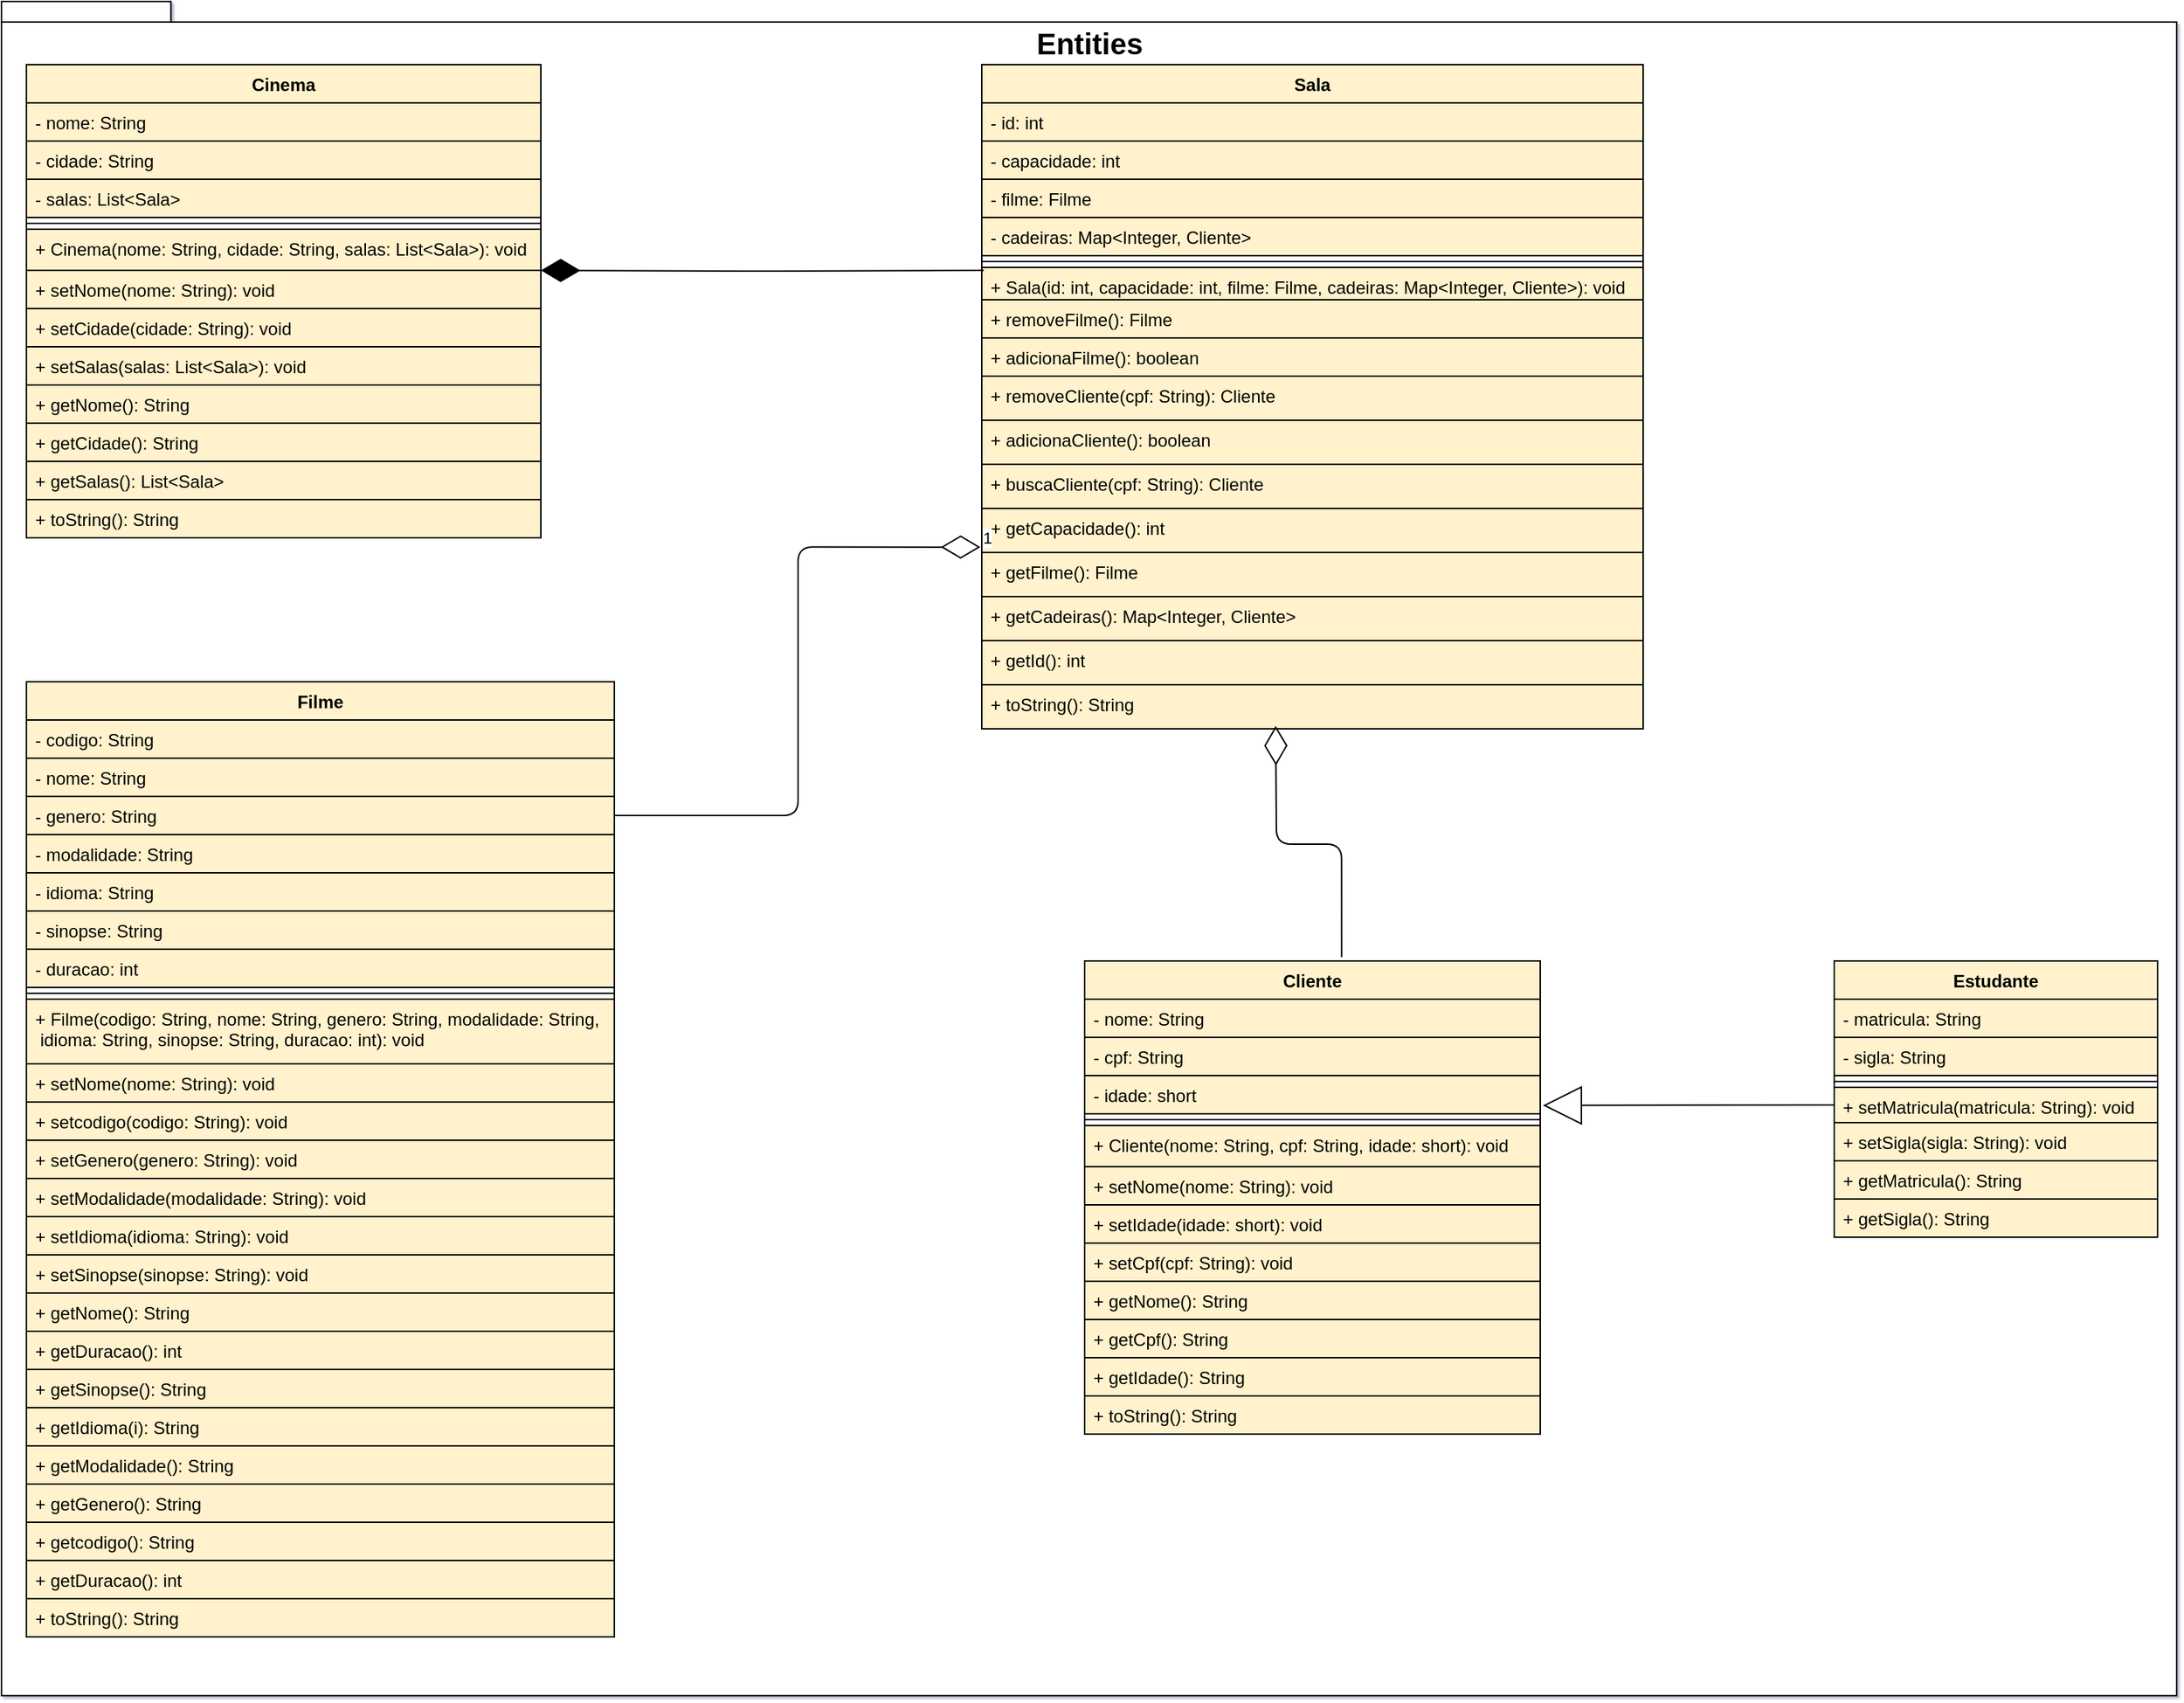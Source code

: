 <mxfile>
    <diagram id="0D2AwkG7d8j1suygumKX" name="Page-1">
        <mxGraphModel dx="1456" dy="2417" grid="0" gridSize="10" guides="0" tooltips="1" connect="1" arrows="1" fold="1" page="1" pageScale="1" pageWidth="827" pageHeight="1169" background="#FFFFFF" math="0" shadow="1">
            <root>
                <mxCell id="0"/>
                <mxCell id="1" parent="0"/>
                <mxCell id="122" value="&lt;font style=&quot;font-size: 20px&quot;&gt;Entities&lt;/font&gt;" style="shape=folder;fontStyle=1;spacingTop=10;tabWidth=40;tabHeight=14;tabPosition=left;html=1;strokeColor=#000000;strokeWidth=1;verticalAlign=top;align=center;" vertex="1" parent="1">
                    <mxGeometry x="33" y="-3" width="1480" height="1153" as="geometry"/>
                </mxCell>
                <mxCell id="3" value="Cinema" style="swimlane;fontStyle=1;align=center;verticalAlign=top;childLayout=stackLayout;horizontal=1;startSize=26;horizontalStack=0;resizeParent=1;resizeParentMax=0;resizeLast=0;collapsible=1;marginBottom=0;fillColor=#fff2cc;strokeColor=#000000;" parent="1" vertex="1">
                    <mxGeometry x="50" y="40" width="350" height="322" as="geometry"/>
                </mxCell>
                <mxCell id="4" value="- nome: String" style="text;align=left;verticalAlign=top;spacingLeft=4;spacingRight=4;overflow=hidden;rotatable=0;points=[[0,0.5],[1,0.5]];portConstraint=eastwest;fillColor=#fff2cc;strokeColor=#000000;" parent="3" vertex="1">
                    <mxGeometry y="26" width="350" height="26" as="geometry"/>
                </mxCell>
                <mxCell id="12" value="- cidade: String" style="text;align=left;verticalAlign=top;spacingLeft=4;spacingRight=4;overflow=hidden;rotatable=0;points=[[0,0.5],[1,0.5]];portConstraint=eastwest;fillColor=#fff2cc;strokeColor=#000000;" parent="3" vertex="1">
                    <mxGeometry y="52" width="350" height="26" as="geometry"/>
                </mxCell>
                <mxCell id="11" value="- salas: List&lt;Sala&gt;" style="text;align=left;verticalAlign=top;spacingLeft=4;spacingRight=4;overflow=hidden;rotatable=0;points=[[0,0.5],[1,0.5]];portConstraint=eastwest;fillColor=#fff2cc;strokeColor=#000000;" parent="3" vertex="1">
                    <mxGeometry y="78" width="350" height="26" as="geometry"/>
                </mxCell>
                <mxCell id="5" value="" style="line;strokeWidth=1;align=left;verticalAlign=middle;spacingTop=-1;spacingLeft=3;spacingRight=3;rotatable=0;labelPosition=right;points=[];portConstraint=eastwest;fillColor=#fff2cc;strokeColor=#000000;" parent="3" vertex="1">
                    <mxGeometry y="104" width="350" height="8" as="geometry"/>
                </mxCell>
                <mxCell id="6" value="+ Cinema(nome: String, cidade: String, salas: List&lt;Sala&gt;): void" style="text;align=left;verticalAlign=top;spacingLeft=4;spacingRight=4;overflow=hidden;rotatable=0;points=[[0,0.5],[1,0.5]];portConstraint=eastwest;fillColor=#fff2cc;strokeColor=#000000;" parent="3" vertex="1">
                    <mxGeometry y="112" width="350" height="28" as="geometry"/>
                </mxCell>
                <mxCell id="63" value="+ setNome(nome: String): void" style="text;align=left;verticalAlign=top;spacingLeft=4;spacingRight=4;overflow=hidden;rotatable=0;points=[[0,0.5],[1,0.5]];portConstraint=eastwest;fillColor=#fff2cc;strokeColor=#000000;" parent="3" vertex="1">
                    <mxGeometry y="140" width="350" height="26" as="geometry"/>
                </mxCell>
                <mxCell id="13" value="+ setCidade(cidade: String): void" style="text;align=left;verticalAlign=top;spacingLeft=4;spacingRight=4;overflow=hidden;rotatable=0;points=[[0,0.5],[1,0.5]];portConstraint=eastwest;fillColor=#fff2cc;strokeColor=#000000;" parent="3" vertex="1">
                    <mxGeometry y="166" width="350" height="26" as="geometry"/>
                </mxCell>
                <mxCell id="14" value="+ setSalas(salas: List&lt;Sala&gt;): void" style="text;align=left;verticalAlign=top;spacingLeft=4;spacingRight=4;overflow=hidden;rotatable=0;points=[[0,0.5],[1,0.5]];portConstraint=eastwest;fillColor=#fff2cc;strokeColor=#000000;" parent="3" vertex="1">
                    <mxGeometry y="192" width="350" height="26" as="geometry"/>
                </mxCell>
                <mxCell id="15" value="+ getNome(): String" style="text;align=left;verticalAlign=top;spacingLeft=4;spacingRight=4;overflow=hidden;rotatable=0;points=[[0,0.5],[1,0.5]];portConstraint=eastwest;fillColor=#fff2cc;strokeColor=#000000;" parent="3" vertex="1">
                    <mxGeometry y="218" width="350" height="26" as="geometry"/>
                </mxCell>
                <mxCell id="16" value="+ getCidade(): String" style="text;align=left;verticalAlign=top;spacingLeft=4;spacingRight=4;overflow=hidden;rotatable=0;points=[[0,0.5],[1,0.5]];portConstraint=eastwest;fillColor=#fff2cc;strokeColor=#000000;" parent="3" vertex="1">
                    <mxGeometry y="244" width="350" height="26" as="geometry"/>
                </mxCell>
                <mxCell id="17" value="+ getSalas(): List&lt;Sala&gt;" style="text;align=left;verticalAlign=top;spacingLeft=4;spacingRight=4;overflow=hidden;rotatable=0;points=[[0,0.5],[1,0.5]];portConstraint=eastwest;fillColor=#fff2cc;strokeColor=#000000;" parent="3" vertex="1">
                    <mxGeometry y="270" width="350" height="26" as="geometry"/>
                </mxCell>
                <mxCell id="37" value="+ toString(): String" style="text;align=left;verticalAlign=top;spacingLeft=4;spacingRight=4;overflow=hidden;rotatable=0;points=[[0,0.5],[1,0.5]];portConstraint=eastwest;fillColor=#fff2cc;strokeColor=#000000;" parent="3" vertex="1">
                    <mxGeometry y="296" width="350" height="26" as="geometry"/>
                </mxCell>
                <mxCell id="22" value="Sala" style="swimlane;fontStyle=1;align=center;verticalAlign=top;childLayout=stackLayout;horizontal=1;startSize=26;horizontalStack=0;resizeParent=1;resizeParentMax=0;resizeLast=0;collapsible=1;marginBottom=0;fillColor=#fff2cc;strokeColor=#000000;" parent="1" vertex="1">
                    <mxGeometry x="700" y="40" width="450" height="452" as="geometry"/>
                </mxCell>
                <mxCell id="23" value="- id: int" style="text;align=left;verticalAlign=top;spacingLeft=4;spacingRight=4;overflow=hidden;rotatable=0;points=[[0,0.5],[1,0.5]];portConstraint=eastwest;fillColor=#fff2cc;strokeColor=#000000;" parent="22" vertex="1">
                    <mxGeometry y="26" width="450" height="26" as="geometry"/>
                </mxCell>
                <mxCell id="29" value="- capacidade: int " style="text;align=left;verticalAlign=top;spacingLeft=4;spacingRight=4;overflow=hidden;rotatable=0;points=[[0,0.5],[1,0.5]];portConstraint=eastwest;fillColor=#fff2cc;strokeColor=#000000;" parent="22" vertex="1">
                    <mxGeometry y="52" width="450" height="26" as="geometry"/>
                </mxCell>
                <mxCell id="28" value="- filme: Filme" style="text;align=left;verticalAlign=top;spacingLeft=4;spacingRight=4;overflow=hidden;rotatable=0;points=[[0,0.5],[1,0.5]];portConstraint=eastwest;fillColor=#fff2cc;strokeColor=#000000;" parent="22" vertex="1">
                    <mxGeometry y="78" width="450" height="26" as="geometry"/>
                </mxCell>
                <mxCell id="27" value="- cadeiras: Map&lt;Integer, Cliente&gt;" style="text;align=left;verticalAlign=top;spacingLeft=4;spacingRight=4;overflow=hidden;rotatable=0;points=[[0,0.5],[1,0.5]];portConstraint=eastwest;fillColor=#fff2cc;strokeColor=#000000;" parent="22" vertex="1">
                    <mxGeometry y="104" width="450" height="26" as="geometry"/>
                </mxCell>
                <mxCell id="24" value="" style="line;strokeWidth=1;align=left;verticalAlign=middle;spacingTop=-1;spacingLeft=3;spacingRight=3;rotatable=0;labelPosition=right;points=[];portConstraint=eastwest;fillColor=#fff2cc;strokeColor=#000000;" parent="22" vertex="1">
                    <mxGeometry y="130" width="450" height="8" as="geometry"/>
                </mxCell>
                <mxCell id="25" value="+ Sala(id: int, capacidade: int, filme: Filme, cadeiras: Map&lt;Integer, Cliente&gt;): void" style="text;align=left;verticalAlign=top;spacingLeft=4;spacingRight=4;overflow=hidden;rotatable=0;points=[[0,0.5],[1,0.5]];portConstraint=eastwest;fillColor=#fff2cc;strokeColor=#000000;" parent="22" vertex="1">
                    <mxGeometry y="138" width="450" height="22" as="geometry"/>
                </mxCell>
                <mxCell id="65" value="+ removeFilme(): Filme" style="text;align=left;verticalAlign=top;spacingLeft=4;spacingRight=4;overflow=hidden;rotatable=0;points=[[0,0.5],[1,0.5]];portConstraint=eastwest;fillColor=#fff2cc;strokeColor=#000000;" parent="22" vertex="1">
                    <mxGeometry y="160" width="450" height="26" as="geometry"/>
                </mxCell>
                <mxCell id="30" value="+ adicionaFilme(): boolean" style="text;align=left;verticalAlign=top;spacingLeft=4;spacingRight=4;overflow=hidden;rotatable=0;points=[[0,0.5],[1,0.5]];portConstraint=eastwest;fillColor=#fff2cc;strokeColor=#000000;" parent="22" vertex="1">
                    <mxGeometry y="186" width="450" height="26" as="geometry"/>
                </mxCell>
                <mxCell id="31" value="+ removeCliente(cpf: String): Cliente" style="text;align=left;verticalAlign=top;spacingLeft=4;spacingRight=4;overflow=hidden;rotatable=0;points=[[0,0.5],[1,0.5]];portConstraint=eastwest;fillColor=#fff2cc;strokeColor=#000000;" parent="22" vertex="1">
                    <mxGeometry y="212" width="450" height="30" as="geometry"/>
                </mxCell>
                <mxCell id="32" value="+ adicionaCliente(): boolean" style="text;align=left;verticalAlign=top;spacingLeft=4;spacingRight=4;overflow=hidden;rotatable=0;points=[[0,0.5],[1,0.5]];portConstraint=eastwest;fillColor=#fff2cc;strokeColor=#000000;" parent="22" vertex="1">
                    <mxGeometry y="242" width="450" height="30" as="geometry"/>
                </mxCell>
                <mxCell id="33" value="+ buscaCliente(cpf: String): Cliente" style="text;align=left;verticalAlign=top;spacingLeft=4;spacingRight=4;overflow=hidden;rotatable=0;points=[[0,0.5],[1,0.5]];portConstraint=eastwest;fillColor=#fff2cc;strokeColor=#000000;" parent="22" vertex="1">
                    <mxGeometry y="272" width="450" height="30" as="geometry"/>
                </mxCell>
                <mxCell id="34" value="+ getCapacidade(): int" style="text;align=left;verticalAlign=top;spacingLeft=4;spacingRight=4;overflow=hidden;rotatable=0;points=[[0,0.5],[1,0.5]];portConstraint=eastwest;fillColor=#fff2cc;strokeColor=#000000;" parent="22" vertex="1">
                    <mxGeometry y="302" width="450" height="30" as="geometry"/>
                </mxCell>
                <mxCell id="35" value="+ getFilme(): Filme" style="text;align=left;verticalAlign=top;spacingLeft=4;spacingRight=4;overflow=hidden;rotatable=0;points=[[0,0.5],[1,0.5]];portConstraint=eastwest;fillColor=#fff2cc;strokeColor=#000000;" parent="22" vertex="1">
                    <mxGeometry y="332" width="450" height="30" as="geometry"/>
                </mxCell>
                <mxCell id="36" value="+ getCadeiras(): Map&lt;Integer, Cliente&gt;" style="text;align=left;verticalAlign=top;spacingLeft=4;spacingRight=4;overflow=hidden;rotatable=0;points=[[0,0.5],[1,0.5]];portConstraint=eastwest;fillColor=#fff2cc;strokeColor=#000000;" parent="22" vertex="1">
                    <mxGeometry y="362" width="450" height="30" as="geometry"/>
                </mxCell>
                <mxCell id="38" value="+ getId(): int" style="text;align=left;verticalAlign=top;spacingLeft=4;spacingRight=4;overflow=hidden;rotatable=0;points=[[0,0.5],[1,0.5]];portConstraint=eastwest;fillColor=#fff2cc;strokeColor=#000000;" parent="22" vertex="1">
                    <mxGeometry y="392" width="450" height="30" as="geometry"/>
                </mxCell>
                <mxCell id="39" value="+ toString(): String" style="text;align=left;verticalAlign=top;spacingLeft=4;spacingRight=4;overflow=hidden;rotatable=0;points=[[0,0.5],[1,0.5]];portConstraint=eastwest;fillColor=#fff2cc;strokeColor=#000000;" parent="22" vertex="1">
                    <mxGeometry y="422" width="450" height="30" as="geometry"/>
                </mxCell>
                <mxCell id="48" value="Cliente" style="swimlane;fontStyle=1;align=center;verticalAlign=top;childLayout=stackLayout;horizontal=1;startSize=26;horizontalStack=0;resizeParent=1;resizeParentMax=0;resizeLast=0;collapsible=1;marginBottom=0;fillColor=#fff2cc;strokeColor=#000000;" parent="1" vertex="1">
                    <mxGeometry x="770" y="650" width="310" height="322" as="geometry"/>
                </mxCell>
                <mxCell id="49" value="- nome: String" style="text;align=left;verticalAlign=top;spacingLeft=4;spacingRight=4;overflow=hidden;rotatable=0;points=[[0,0.5],[1,0.5]];portConstraint=eastwest;fillColor=#fff2cc;strokeColor=#000000;" parent="48" vertex="1">
                    <mxGeometry y="26" width="310" height="26" as="geometry"/>
                </mxCell>
                <mxCell id="50" value="- cpf: String" style="text;align=left;verticalAlign=top;spacingLeft=4;spacingRight=4;overflow=hidden;rotatable=0;points=[[0,0.5],[1,0.5]];portConstraint=eastwest;fillColor=#fff2cc;strokeColor=#000000;" parent="48" vertex="1">
                    <mxGeometry y="52" width="310" height="26" as="geometry"/>
                </mxCell>
                <mxCell id="60" value="- idade: short" style="text;align=left;verticalAlign=top;spacingLeft=4;spacingRight=4;overflow=hidden;rotatable=0;points=[[0,0.5],[1,0.5]];portConstraint=eastwest;fillColor=#fff2cc;strokeColor=#000000;" parent="48" vertex="1">
                    <mxGeometry y="78" width="310" height="26" as="geometry"/>
                </mxCell>
                <mxCell id="52" value="" style="line;strokeWidth=1;align=left;verticalAlign=middle;spacingTop=-1;spacingLeft=3;spacingRight=3;rotatable=0;labelPosition=right;points=[];portConstraint=eastwest;fillColor=#fff2cc;strokeColor=#000000;" parent="48" vertex="1">
                    <mxGeometry y="104" width="310" height="8" as="geometry"/>
                </mxCell>
                <mxCell id="64" value="+ Cliente(nome: String, cpf: String, idade: short): void" style="text;align=left;verticalAlign=top;spacingLeft=4;spacingRight=4;overflow=hidden;rotatable=0;points=[[0,0.5],[1,0.5]];portConstraint=eastwest;fillColor=#fff2cc;strokeColor=#000000;" parent="48" vertex="1">
                    <mxGeometry y="112" width="310" height="28" as="geometry"/>
                </mxCell>
                <mxCell id="53" value="+ setNome(nome: String): void" style="text;align=left;verticalAlign=top;spacingLeft=4;spacingRight=4;overflow=hidden;rotatable=0;points=[[0,0.5],[1,0.5]];portConstraint=eastwest;fillColor=#fff2cc;strokeColor=#000000;" parent="48" vertex="1">
                    <mxGeometry y="140" width="310" height="26" as="geometry"/>
                </mxCell>
                <mxCell id="55" value="+ setIdade(idade: short): void" style="text;align=left;verticalAlign=top;spacingLeft=4;spacingRight=4;overflow=hidden;rotatable=0;points=[[0,0.5],[1,0.5]];portConstraint=eastwest;fillColor=#fff2cc;strokeColor=#000000;" parent="48" vertex="1">
                    <mxGeometry y="166" width="310" height="26" as="geometry"/>
                </mxCell>
                <mxCell id="61" value="+ setCpf(cpf: String): void" style="text;align=left;verticalAlign=top;spacingLeft=4;spacingRight=4;overflow=hidden;rotatable=0;points=[[0,0.5],[1,0.5]];portConstraint=eastwest;fillColor=#fff2cc;strokeColor=#000000;" parent="48" vertex="1">
                    <mxGeometry y="192" width="310" height="26" as="geometry"/>
                </mxCell>
                <mxCell id="56" value="+ getNome(): String" style="text;align=left;verticalAlign=top;spacingLeft=4;spacingRight=4;overflow=hidden;rotatable=0;points=[[0,0.5],[1,0.5]];portConstraint=eastwest;fillColor=#fff2cc;strokeColor=#000000;" parent="48" vertex="1">
                    <mxGeometry y="218" width="310" height="26" as="geometry"/>
                </mxCell>
                <mxCell id="54" value="+ getCpf(): String" style="text;align=left;verticalAlign=top;spacingLeft=4;spacingRight=4;overflow=hidden;rotatable=0;points=[[0,0.5],[1,0.5]];portConstraint=eastwest;fillColor=#fff2cc;strokeColor=#000000;" parent="48" vertex="1">
                    <mxGeometry y="244" width="310" height="26" as="geometry"/>
                </mxCell>
                <mxCell id="62" value="+ getIdade(): String" style="text;align=left;verticalAlign=top;spacingLeft=4;spacingRight=4;overflow=hidden;rotatable=0;points=[[0,0.5],[1,0.5]];portConstraint=eastwest;fillColor=#fff2cc;strokeColor=#000000;" parent="48" vertex="1">
                    <mxGeometry y="270" width="310" height="26" as="geometry"/>
                </mxCell>
                <mxCell id="59" value="+ toString(): String" style="text;align=left;verticalAlign=top;spacingLeft=4;spacingRight=4;overflow=hidden;rotatable=0;points=[[0,0.5],[1,0.5]];portConstraint=eastwest;fillColor=#fff2cc;strokeColor=#000000;" parent="48" vertex="1">
                    <mxGeometry y="296" width="310" height="26" as="geometry"/>
                </mxCell>
                <mxCell id="71" value="Filme" style="swimlane;fontStyle=1;align=center;verticalAlign=top;childLayout=stackLayout;horizontal=1;startSize=26;horizontalStack=0;resizeParent=1;resizeParentMax=0;resizeLast=0;collapsible=1;marginBottom=0;fillColor=#fff2cc;strokeColor=#000000;" parent="1" vertex="1">
                    <mxGeometry x="50" y="460" width="400" height="650" as="geometry"/>
                </mxCell>
                <mxCell id="74" value="- codigo: String" style="text;align=left;verticalAlign=top;spacingLeft=4;spacingRight=4;overflow=hidden;rotatable=0;points=[[0,0.5],[1,0.5]];portConstraint=eastwest;fillColor=#fff2cc;strokeColor=#000000;" parent="71" vertex="1">
                    <mxGeometry y="26" width="400" height="26" as="geometry"/>
                </mxCell>
                <mxCell id="72" value="- nome: String" style="text;align=left;verticalAlign=top;spacingLeft=4;spacingRight=4;overflow=hidden;rotatable=0;points=[[0,0.5],[1,0.5]];portConstraint=eastwest;fillColor=#fff2cc;strokeColor=#000000;" parent="71" vertex="1">
                    <mxGeometry y="52" width="400" height="26" as="geometry"/>
                </mxCell>
                <mxCell id="73" value="- genero: String" style="text;align=left;verticalAlign=top;spacingLeft=4;spacingRight=4;overflow=hidden;rotatable=0;points=[[0,0.5],[1,0.5]];portConstraint=eastwest;fillColor=#fff2cc;strokeColor=#000000;" parent="71" vertex="1">
                    <mxGeometry y="78" width="400" height="26" as="geometry"/>
                </mxCell>
                <mxCell id="84" value="- modalidade: String" style="text;align=left;verticalAlign=top;spacingLeft=4;spacingRight=4;overflow=hidden;rotatable=0;points=[[0,0.5],[1,0.5]];portConstraint=eastwest;fillColor=#fff2cc;strokeColor=#000000;" parent="71" vertex="1">
                    <mxGeometry y="104" width="400" height="26" as="geometry"/>
                </mxCell>
                <mxCell id="85" value="- idioma: String" style="text;align=left;verticalAlign=top;spacingLeft=4;spacingRight=4;overflow=hidden;rotatable=0;points=[[0,0.5],[1,0.5]];portConstraint=eastwest;fillColor=#fff2cc;strokeColor=#000000;" parent="71" vertex="1">
                    <mxGeometry y="130" width="400" height="26" as="geometry"/>
                </mxCell>
                <mxCell id="86" value="- sinopse: String" style="text;align=left;verticalAlign=top;spacingLeft=4;spacingRight=4;overflow=hidden;rotatable=0;points=[[0,0.5],[1,0.5]];portConstraint=eastwest;fillColor=#fff2cc;strokeColor=#000000;" parent="71" vertex="1">
                    <mxGeometry y="156" width="400" height="26" as="geometry"/>
                </mxCell>
                <mxCell id="87" value="- duracao: int" style="text;align=left;verticalAlign=top;spacingLeft=4;spacingRight=4;overflow=hidden;rotatable=0;points=[[0,0.5],[1,0.5]];portConstraint=eastwest;fillColor=#fff2cc;strokeColor=#000000;" parent="71" vertex="1">
                    <mxGeometry y="182" width="400" height="26" as="geometry"/>
                </mxCell>
                <mxCell id="75" value="" style="line;strokeWidth=1;align=left;verticalAlign=middle;spacingTop=-1;spacingLeft=3;spacingRight=3;rotatable=0;labelPosition=right;points=[];portConstraint=eastwest;fillColor=#fff2cc;strokeColor=#000000;" parent="71" vertex="1">
                    <mxGeometry y="208" width="400" height="8" as="geometry"/>
                </mxCell>
                <mxCell id="76" value="+ Filme(codigo: String, nome: String, genero: String, modalidade: String,&#10; idioma: String, sinopse: String, duracao: int): void" style="text;align=left;verticalAlign=top;spacingLeft=4;spacingRight=4;overflow=hidden;rotatable=0;points=[[0,0.5],[1,0.5]];portConstraint=eastwest;fillColor=#fff2cc;strokeColor=#000000;" parent="71" vertex="1">
                    <mxGeometry y="216" width="400" height="44" as="geometry"/>
                </mxCell>
                <mxCell id="77" value="+ setNome(nome: String): void" style="text;align=left;verticalAlign=top;spacingLeft=4;spacingRight=4;overflow=hidden;rotatable=0;points=[[0,0.5],[1,0.5]];portConstraint=eastwest;fillColor=#fff2cc;strokeColor=#000000;" parent="71" vertex="1">
                    <mxGeometry y="260" width="400" height="26" as="geometry"/>
                </mxCell>
                <mxCell id="78" value="+ setcodigo(codigo: String): void" style="text;align=left;verticalAlign=top;spacingLeft=4;spacingRight=4;overflow=hidden;rotatable=0;points=[[0,0.5],[1,0.5]];portConstraint=eastwest;fillColor=#fff2cc;strokeColor=#000000;" parent="71" vertex="1">
                    <mxGeometry y="286" width="400" height="26" as="geometry"/>
                </mxCell>
                <mxCell id="79" value="+ setGenero(genero: String): void" style="text;align=left;verticalAlign=top;spacingLeft=4;spacingRight=4;overflow=hidden;rotatable=0;points=[[0,0.5],[1,0.5]];portConstraint=eastwest;fillColor=#fff2cc;strokeColor=#000000;" parent="71" vertex="1">
                    <mxGeometry y="312" width="400" height="26" as="geometry"/>
                </mxCell>
                <mxCell id="88" value="+ setModalidade(modalidade: String): void" style="text;align=left;verticalAlign=top;spacingLeft=4;spacingRight=4;overflow=hidden;rotatable=0;points=[[0,0.5],[1,0.5]];portConstraint=eastwest;fillColor=#fff2cc;strokeColor=#000000;" parent="71" vertex="1">
                    <mxGeometry y="338" width="400" height="26" as="geometry"/>
                </mxCell>
                <mxCell id="89" value="+ setIdioma(idioma: String): void" style="text;align=left;verticalAlign=top;spacingLeft=4;spacingRight=4;overflow=hidden;rotatable=0;points=[[0,0.5],[1,0.5]];portConstraint=eastwest;fillColor=#fff2cc;strokeColor=#000000;" parent="71" vertex="1">
                    <mxGeometry y="364" width="400" height="26" as="geometry"/>
                </mxCell>
                <mxCell id="80" value="+ setSinopse(sinopse: String): void" style="text;align=left;verticalAlign=top;spacingLeft=4;spacingRight=4;overflow=hidden;rotatable=0;points=[[0,0.5],[1,0.5]];portConstraint=eastwest;fillColor=#fff2cc;strokeColor=#000000;" parent="71" vertex="1">
                    <mxGeometry y="390" width="400" height="26" as="geometry"/>
                </mxCell>
                <mxCell id="91" value="+ getNome(): String" style="text;align=left;verticalAlign=top;spacingLeft=4;spacingRight=4;overflow=hidden;rotatable=0;points=[[0,0.5],[1,0.5]];portConstraint=eastwest;fillColor=#fff2cc;strokeColor=#000000;" parent="71" vertex="1">
                    <mxGeometry y="416" width="400" height="26" as="geometry"/>
                </mxCell>
                <mxCell id="97" value="+ getDuracao(): int" style="text;align=left;verticalAlign=top;spacingLeft=4;spacingRight=4;overflow=hidden;rotatable=0;points=[[0,0.5],[1,0.5]];portConstraint=eastwest;fillColor=#fff2cc;strokeColor=#000000;" parent="71" vertex="1">
                    <mxGeometry y="442" width="400" height="26" as="geometry"/>
                </mxCell>
                <mxCell id="96" value="+ getSinopse(): String" style="text;align=left;verticalAlign=top;spacingLeft=4;spacingRight=4;overflow=hidden;rotatable=0;points=[[0,0.5],[1,0.5]];portConstraint=eastwest;fillColor=#fff2cc;strokeColor=#000000;" parent="71" vertex="1">
                    <mxGeometry y="468" width="400" height="26" as="geometry"/>
                </mxCell>
                <mxCell id="95" value="+ getIdioma(i): String" style="text;align=left;verticalAlign=top;spacingLeft=4;spacingRight=4;overflow=hidden;rotatable=0;points=[[0,0.5],[1,0.5]];portConstraint=eastwest;fillColor=#fff2cc;strokeColor=#000000;" parent="71" vertex="1">
                    <mxGeometry y="494" width="400" height="26" as="geometry"/>
                </mxCell>
                <mxCell id="94" value="+ getModalidade(): String" style="text;align=left;verticalAlign=top;spacingLeft=4;spacingRight=4;overflow=hidden;rotatable=0;points=[[0,0.5],[1,0.5]];portConstraint=eastwest;fillColor=#fff2cc;strokeColor=#000000;" parent="71" vertex="1">
                    <mxGeometry y="520" width="400" height="26" as="geometry"/>
                </mxCell>
                <mxCell id="93" value="+ getGenero(): String" style="text;strokeColor=#000000;fillColor=#fff2cc;align=left;verticalAlign=top;spacingLeft=4;spacingRight=4;overflow=hidden;rotatable=0;points=[[0,0.5],[1,0.5]];portConstraint=eastwest;" parent="71" vertex="1">
                    <mxGeometry y="546" width="400" height="26" as="geometry"/>
                </mxCell>
                <mxCell id="92" value="+ getcodigo(): String" style="text;strokeColor=#000000;fillColor=#fff2cc;align=left;verticalAlign=top;spacingLeft=4;spacingRight=4;overflow=hidden;rotatable=0;points=[[0,0.5],[1,0.5]];portConstraint=eastwest;" parent="71" vertex="1">
                    <mxGeometry y="572" width="400" height="26" as="geometry"/>
                </mxCell>
                <mxCell id="90" value="+ getDuracao(): int" style="text;strokeColor=#000000;fillColor=#fff2cc;align=left;verticalAlign=top;spacingLeft=4;spacingRight=4;overflow=hidden;rotatable=0;points=[[0,0.5],[1,0.5]];portConstraint=eastwest;" parent="71" vertex="1">
                    <mxGeometry y="598" width="400" height="26" as="geometry"/>
                </mxCell>
                <mxCell id="98" value="+ toString(): String" style="text;strokeColor=#000000;fillColor=#fff2cc;align=left;verticalAlign=top;spacingLeft=4;spacingRight=4;overflow=hidden;rotatable=0;points=[[0,0.5],[1,0.5]];portConstraint=eastwest;" parent="71" vertex="1">
                    <mxGeometry y="624" width="400" height="26" as="geometry"/>
                </mxCell>
                <mxCell id="99" value="Estudante" style="swimlane;fontStyle=1;align=center;verticalAlign=top;childLayout=stackLayout;horizontal=1;startSize=26;horizontalStack=0;resizeParent=1;resizeParentMax=0;resizeLast=0;collapsible=1;marginBottom=0;fillColor=#fff2cc;strokeColor=#000000;" parent="1" vertex="1">
                    <mxGeometry x="1280" y="650" width="220" height="188" as="geometry"/>
                </mxCell>
                <mxCell id="100" value="- matricula: String" style="text;align=left;verticalAlign=top;spacingLeft=4;spacingRight=4;overflow=hidden;rotatable=0;points=[[0,0.5],[1,0.5]];portConstraint=eastwest;fillColor=#fff2cc;strokeColor=#000000;" parent="99" vertex="1">
                    <mxGeometry y="26" width="220" height="26" as="geometry"/>
                </mxCell>
                <mxCell id="103" value="- sigla: String" style="text;align=left;verticalAlign=top;spacingLeft=4;spacingRight=4;overflow=hidden;rotatable=0;points=[[0,0.5],[1,0.5]];portConstraint=eastwest;fillColor=#fff2cc;strokeColor=#000000;" parent="99" vertex="1">
                    <mxGeometry y="52" width="220" height="26" as="geometry"/>
                </mxCell>
                <mxCell id="101" value="" style="line;strokeWidth=1;align=left;verticalAlign=middle;spacingTop=-1;spacingLeft=3;spacingRight=3;rotatable=0;labelPosition=right;points=[];portConstraint=eastwest;fillColor=#fff2cc;strokeColor=#000000;" parent="99" vertex="1">
                    <mxGeometry y="78" width="220" height="8" as="geometry"/>
                </mxCell>
                <mxCell id="102" value="+ setMatricula(matricula: String): void" style="text;align=left;verticalAlign=top;spacingLeft=4;spacingRight=4;overflow=hidden;rotatable=0;points=[[0,0.5],[1,0.5]];portConstraint=eastwest;fillColor=#fff2cc;strokeColor=#000000;" parent="99" vertex="1">
                    <mxGeometry y="86" width="220" height="24" as="geometry"/>
                </mxCell>
                <mxCell id="105" value="+ setSigla(sigla: String): void" style="text;align=left;verticalAlign=top;spacingLeft=4;spacingRight=4;overflow=hidden;rotatable=0;points=[[0,0.5],[1,0.5]];portConstraint=eastwest;fillColor=#fff2cc;strokeColor=#000000;" parent="99" vertex="1">
                    <mxGeometry y="110" width="220" height="26" as="geometry"/>
                </mxCell>
                <mxCell id="106" value="+ getMatricula(): String" style="text;align=left;verticalAlign=top;spacingLeft=4;spacingRight=4;overflow=hidden;rotatable=0;points=[[0,0.5],[1,0.5]];portConstraint=eastwest;fillColor=#fff2cc;strokeColor=#000000;" parent="99" vertex="1">
                    <mxGeometry y="136" width="220" height="26" as="geometry"/>
                </mxCell>
                <mxCell id="104" value="+ getSigla(): String " style="text;align=left;verticalAlign=top;spacingLeft=4;spacingRight=4;overflow=hidden;rotatable=0;points=[[0,0.5],[1,0.5]];portConstraint=eastwest;fillColor=#fff2cc;strokeColor=#000000;" parent="99" vertex="1">
                    <mxGeometry y="162" width="220" height="26" as="geometry"/>
                </mxCell>
                <mxCell id="113" value="" style="endArrow=none;html=1;endSize=12;startArrow=diamondThin;startSize=24;startFill=1;edgeStyle=orthogonalEdgeStyle;align=left;verticalAlign=bottom;entryX=0.003;entryY=0.091;entryDx=0;entryDy=0;entryPerimeter=0;endFill=0;fillColor=none;strokeWidth=1;" parent="1" target="25" edge="1">
                    <mxGeometry x="-0.801" y="40" relative="1" as="geometry">
                        <mxPoint x="400" y="180" as="sourcePoint"/>
                        <mxPoint x="560" y="180" as="targetPoint"/>
                        <mxPoint as="offset"/>
                    </mxGeometry>
                </mxCell>
                <mxCell id="116" value="" style="endArrow=none;html=1;endSize=12;startArrow=diamondThin;startSize=24;startFill=0;edgeStyle=orthogonalEdgeStyle;align=left;verticalAlign=bottom;entryX=0.564;entryY=-0.008;entryDx=0;entryDy=0;entryPerimeter=0;endFill=0;fillColor=none;" parent="1" target="48" edge="1">
                    <mxGeometry x="0.234" y="78" relative="1" as="geometry">
                        <mxPoint x="900" y="490" as="sourcePoint"/>
                        <mxPoint x="1000" y="580" as="targetPoint"/>
                        <mxPoint x="-3" y="-20" as="offset"/>
                    </mxGeometry>
                </mxCell>
                <mxCell id="118" value="1" style="endArrow=none;html=1;endSize=24;startArrow=diamondThin;startSize=24;startFill=0;edgeStyle=orthogonalEdgeStyle;align=left;verticalAlign=bottom;exitX=-0.002;exitY=0.878;exitDx=0;exitDy=0;exitPerimeter=0;entryX=1;entryY=0.5;entryDx=0;entryDy=0;endFill=0;fillColor=none;" parent="1" source="34" target="73" edge="1">
                    <mxGeometry x="-1" y="3" relative="1" as="geometry">
                        <mxPoint x="500" y="540" as="sourcePoint"/>
                        <mxPoint x="660" y="540" as="targetPoint"/>
                    </mxGeometry>
                </mxCell>
                <mxCell id="120" style="edgeStyle=none;html=1;exitX=0;exitY=0.5;exitDx=0;exitDy=0;startArrow=none;startFill=0;endArrow=block;endFill=0;startSize=24;endSize=24;entryX=1.006;entryY=0.782;entryDx=0;entryDy=0;entryPerimeter=0;" parent="1" source="102" target="60" edge="1">
                    <mxGeometry relative="1" as="geometry">
                        <mxPoint x="1090" y="748.286" as="targetPoint"/>
                    </mxGeometry>
                </mxCell>
            </root>
        </mxGraphModel>
    </diagram>
</mxfile>